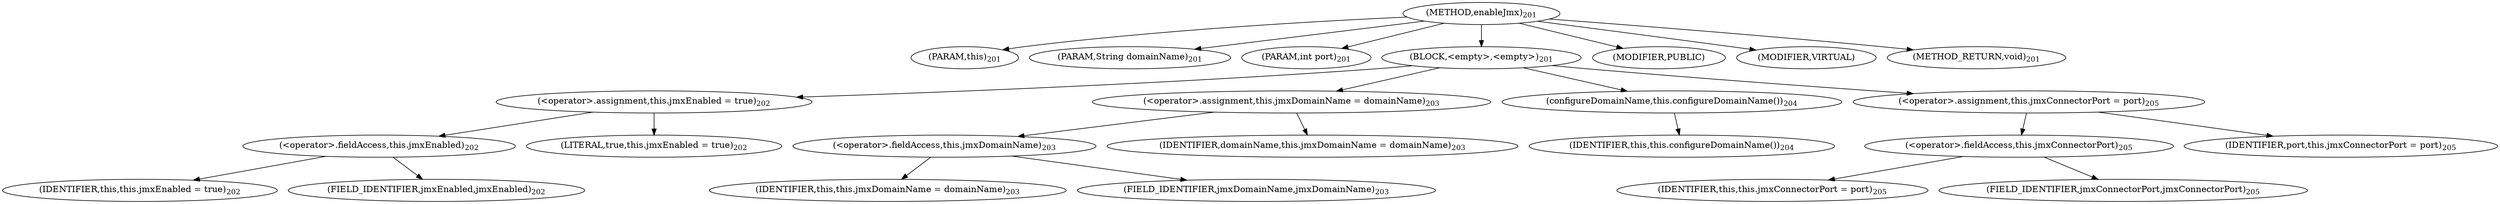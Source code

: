 digraph "enableJmx" {  
"534" [label = <(METHOD,enableJmx)<SUB>201</SUB>> ]
"23" [label = <(PARAM,this)<SUB>201</SUB>> ]
"535" [label = <(PARAM,String domainName)<SUB>201</SUB>> ]
"536" [label = <(PARAM,int port)<SUB>201</SUB>> ]
"537" [label = <(BLOCK,&lt;empty&gt;,&lt;empty&gt;)<SUB>201</SUB>> ]
"538" [label = <(&lt;operator&gt;.assignment,this.jmxEnabled = true)<SUB>202</SUB>> ]
"539" [label = <(&lt;operator&gt;.fieldAccess,this.jmxEnabled)<SUB>202</SUB>> ]
"540" [label = <(IDENTIFIER,this,this.jmxEnabled = true)<SUB>202</SUB>> ]
"541" [label = <(FIELD_IDENTIFIER,jmxEnabled,jmxEnabled)<SUB>202</SUB>> ]
"542" [label = <(LITERAL,true,this.jmxEnabled = true)<SUB>202</SUB>> ]
"543" [label = <(&lt;operator&gt;.assignment,this.jmxDomainName = domainName)<SUB>203</SUB>> ]
"544" [label = <(&lt;operator&gt;.fieldAccess,this.jmxDomainName)<SUB>203</SUB>> ]
"545" [label = <(IDENTIFIER,this,this.jmxDomainName = domainName)<SUB>203</SUB>> ]
"546" [label = <(FIELD_IDENTIFIER,jmxDomainName,jmxDomainName)<SUB>203</SUB>> ]
"547" [label = <(IDENTIFIER,domainName,this.jmxDomainName = domainName)<SUB>203</SUB>> ]
"548" [label = <(configureDomainName,this.configureDomainName())<SUB>204</SUB>> ]
"22" [label = <(IDENTIFIER,this,this.configureDomainName())<SUB>204</SUB>> ]
"549" [label = <(&lt;operator&gt;.assignment,this.jmxConnectorPort = port)<SUB>205</SUB>> ]
"550" [label = <(&lt;operator&gt;.fieldAccess,this.jmxConnectorPort)<SUB>205</SUB>> ]
"551" [label = <(IDENTIFIER,this,this.jmxConnectorPort = port)<SUB>205</SUB>> ]
"552" [label = <(FIELD_IDENTIFIER,jmxConnectorPort,jmxConnectorPort)<SUB>205</SUB>> ]
"553" [label = <(IDENTIFIER,port,this.jmxConnectorPort = port)<SUB>205</SUB>> ]
"554" [label = <(MODIFIER,PUBLIC)> ]
"555" [label = <(MODIFIER,VIRTUAL)> ]
"556" [label = <(METHOD_RETURN,void)<SUB>201</SUB>> ]
  "534" -> "23" 
  "534" -> "535" 
  "534" -> "536" 
  "534" -> "537" 
  "534" -> "554" 
  "534" -> "555" 
  "534" -> "556" 
  "537" -> "538" 
  "537" -> "543" 
  "537" -> "548" 
  "537" -> "549" 
  "538" -> "539" 
  "538" -> "542" 
  "539" -> "540" 
  "539" -> "541" 
  "543" -> "544" 
  "543" -> "547" 
  "544" -> "545" 
  "544" -> "546" 
  "548" -> "22" 
  "549" -> "550" 
  "549" -> "553" 
  "550" -> "551" 
  "550" -> "552" 
}
